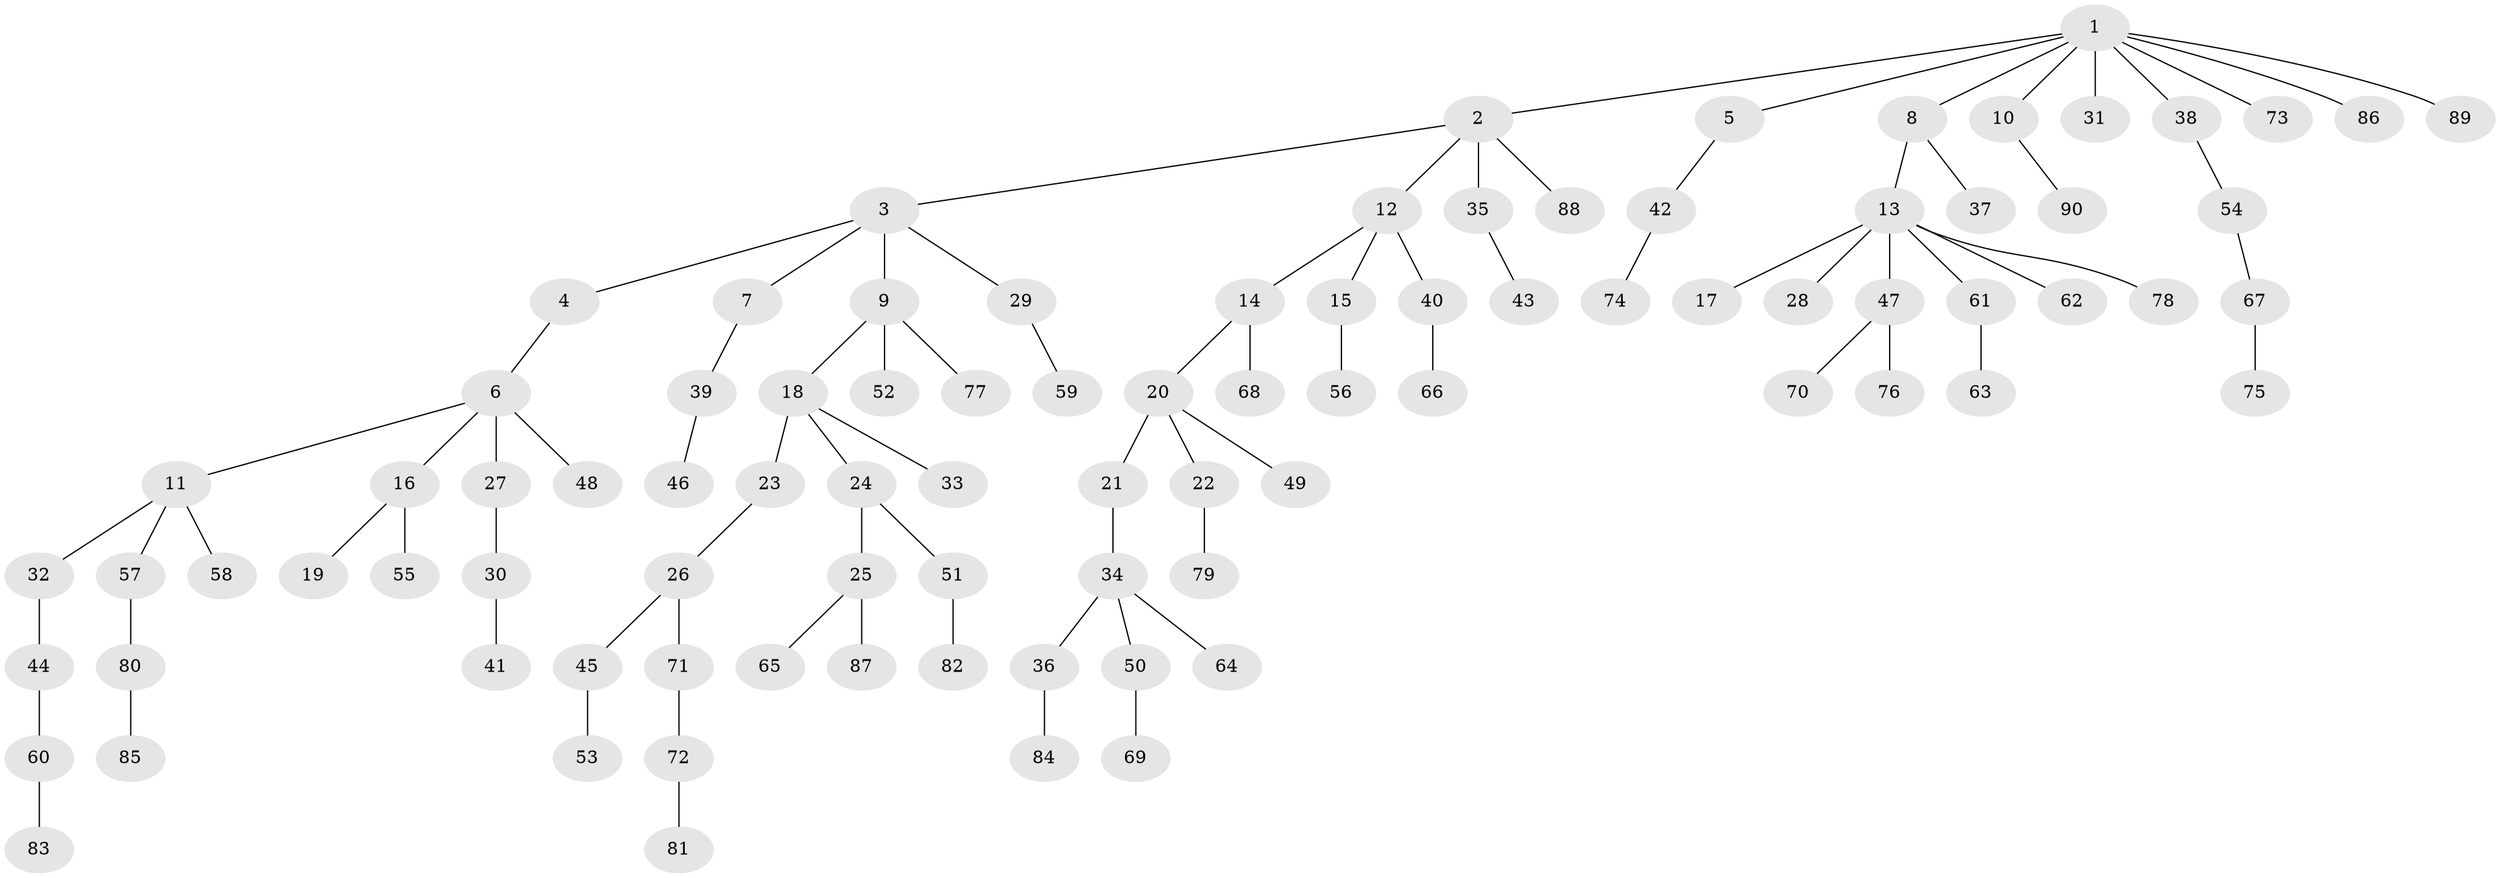 // Generated by graph-tools (version 1.1) at 2025/50/03/09/25 03:50:19]
// undirected, 90 vertices, 89 edges
graph export_dot {
graph [start="1"]
  node [color=gray90,style=filled];
  1;
  2;
  3;
  4;
  5;
  6;
  7;
  8;
  9;
  10;
  11;
  12;
  13;
  14;
  15;
  16;
  17;
  18;
  19;
  20;
  21;
  22;
  23;
  24;
  25;
  26;
  27;
  28;
  29;
  30;
  31;
  32;
  33;
  34;
  35;
  36;
  37;
  38;
  39;
  40;
  41;
  42;
  43;
  44;
  45;
  46;
  47;
  48;
  49;
  50;
  51;
  52;
  53;
  54;
  55;
  56;
  57;
  58;
  59;
  60;
  61;
  62;
  63;
  64;
  65;
  66;
  67;
  68;
  69;
  70;
  71;
  72;
  73;
  74;
  75;
  76;
  77;
  78;
  79;
  80;
  81;
  82;
  83;
  84;
  85;
  86;
  87;
  88;
  89;
  90;
  1 -- 2;
  1 -- 5;
  1 -- 8;
  1 -- 10;
  1 -- 31;
  1 -- 38;
  1 -- 73;
  1 -- 86;
  1 -- 89;
  2 -- 3;
  2 -- 12;
  2 -- 35;
  2 -- 88;
  3 -- 4;
  3 -- 7;
  3 -- 9;
  3 -- 29;
  4 -- 6;
  5 -- 42;
  6 -- 11;
  6 -- 16;
  6 -- 27;
  6 -- 48;
  7 -- 39;
  8 -- 13;
  8 -- 37;
  9 -- 18;
  9 -- 52;
  9 -- 77;
  10 -- 90;
  11 -- 32;
  11 -- 57;
  11 -- 58;
  12 -- 14;
  12 -- 15;
  12 -- 40;
  13 -- 17;
  13 -- 28;
  13 -- 47;
  13 -- 61;
  13 -- 62;
  13 -- 78;
  14 -- 20;
  14 -- 68;
  15 -- 56;
  16 -- 19;
  16 -- 55;
  18 -- 23;
  18 -- 24;
  18 -- 33;
  20 -- 21;
  20 -- 22;
  20 -- 49;
  21 -- 34;
  22 -- 79;
  23 -- 26;
  24 -- 25;
  24 -- 51;
  25 -- 65;
  25 -- 87;
  26 -- 45;
  26 -- 71;
  27 -- 30;
  29 -- 59;
  30 -- 41;
  32 -- 44;
  34 -- 36;
  34 -- 50;
  34 -- 64;
  35 -- 43;
  36 -- 84;
  38 -- 54;
  39 -- 46;
  40 -- 66;
  42 -- 74;
  44 -- 60;
  45 -- 53;
  47 -- 70;
  47 -- 76;
  50 -- 69;
  51 -- 82;
  54 -- 67;
  57 -- 80;
  60 -- 83;
  61 -- 63;
  67 -- 75;
  71 -- 72;
  72 -- 81;
  80 -- 85;
}
